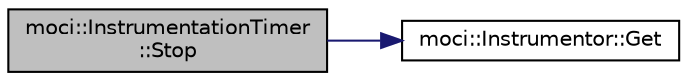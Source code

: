 digraph "moci::InstrumentationTimer::Stop"
{
 // INTERACTIVE_SVG=YES
  edge [fontname="Helvetica",fontsize="10",labelfontname="Helvetica",labelfontsize="10"];
  node [fontname="Helvetica",fontsize="10",shape=record];
  rankdir="LR";
  Node2 [label="moci::InstrumentationTimer\l::Stop",height=0.2,width=0.4,color="black", fillcolor="grey75", style="filled", fontcolor="black"];
  Node2 -> Node3 [color="midnightblue",fontsize="10",style="solid",fontname="Helvetica"];
  Node3 [label="moci::Instrumentor::Get",height=0.2,width=0.4,color="black", fillcolor="white", style="filled",URL="$classmoci_1_1Instrumentor.html#ad9638cb5d1171717bb52a137c125695f"];
}
